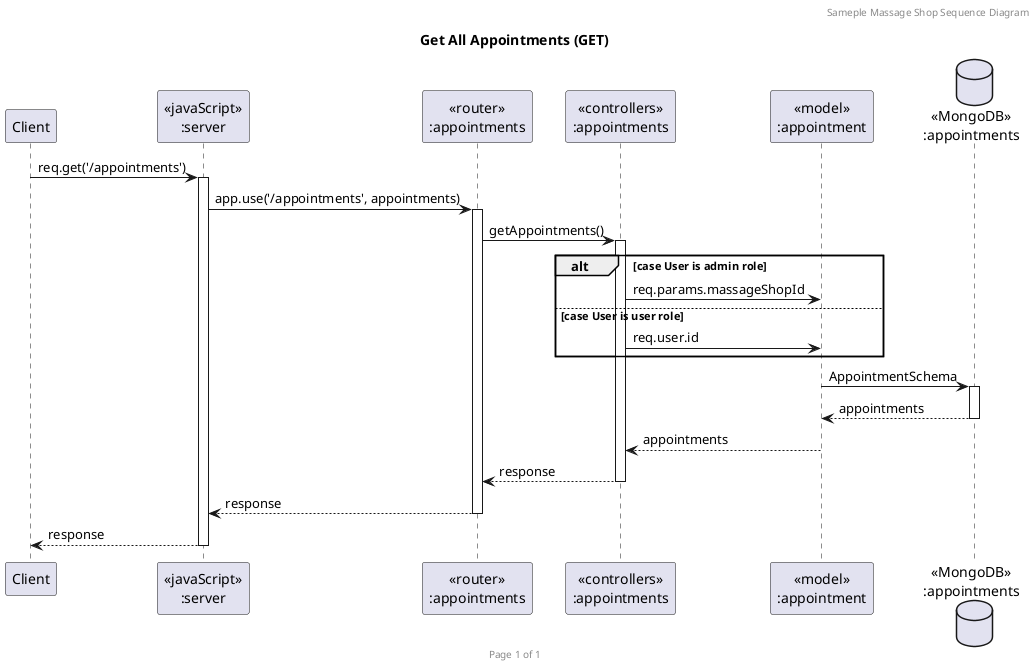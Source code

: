 @startuml Get All Appointments (GET)

header Sameple Massage Shop Sequence Diagram
footer Page %page% of %lastpage%
title "Get All Appointments (GET)"

participant "Client" as client
participant "<<javaScript>>\n:server" as server
participant "<<router>>\n:appointments" as routerAppointments
participant "<<controllers>>\n:appointments" as controllersAppointments
participant "<<model>>\n:appointment" as modelAppointment
database "<<MongoDB>>\n:appointments" as AppointmentsDatabase

client->server ++:req.get('/appointments')
server->routerAppointments ++:app.use('/appointments', appointments)
routerAppointments -> controllersAppointments ++:getAppointments()
alt case User is admin role
controllersAppointments->modelAppointment: req.params.massageShopId
else case User is user role
controllersAppointments->modelAppointment: req.user.id
end
modelAppointment ->AppointmentsDatabase ++: AppointmentSchema
AppointmentsDatabase --> modelAppointment --: appointments
controllersAppointments <-- modelAppointment --:appointments
routerAppointments <-- controllersAppointments --:response
server <-- routerAppointments --:response
client <-- server --:response

@enduml
